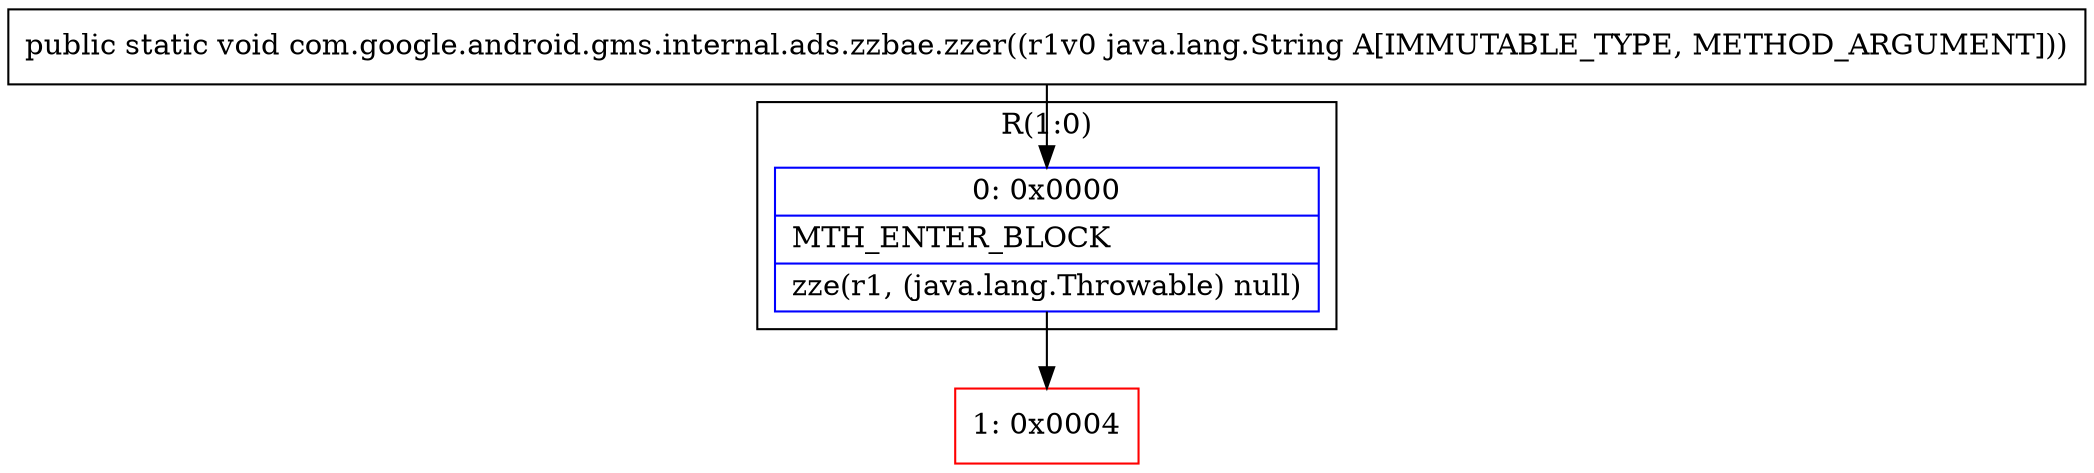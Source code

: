 digraph "CFG forcom.google.android.gms.internal.ads.zzbae.zzer(Ljava\/lang\/String;)V" {
subgraph cluster_Region_712552459 {
label = "R(1:0)";
node [shape=record,color=blue];
Node_0 [shape=record,label="{0\:\ 0x0000|MTH_ENTER_BLOCK\l|zze(r1, (java.lang.Throwable) null)\l}"];
}
Node_1 [shape=record,color=red,label="{1\:\ 0x0004}"];
MethodNode[shape=record,label="{public static void com.google.android.gms.internal.ads.zzbae.zzer((r1v0 java.lang.String A[IMMUTABLE_TYPE, METHOD_ARGUMENT])) }"];
MethodNode -> Node_0;
Node_0 -> Node_1;
}

